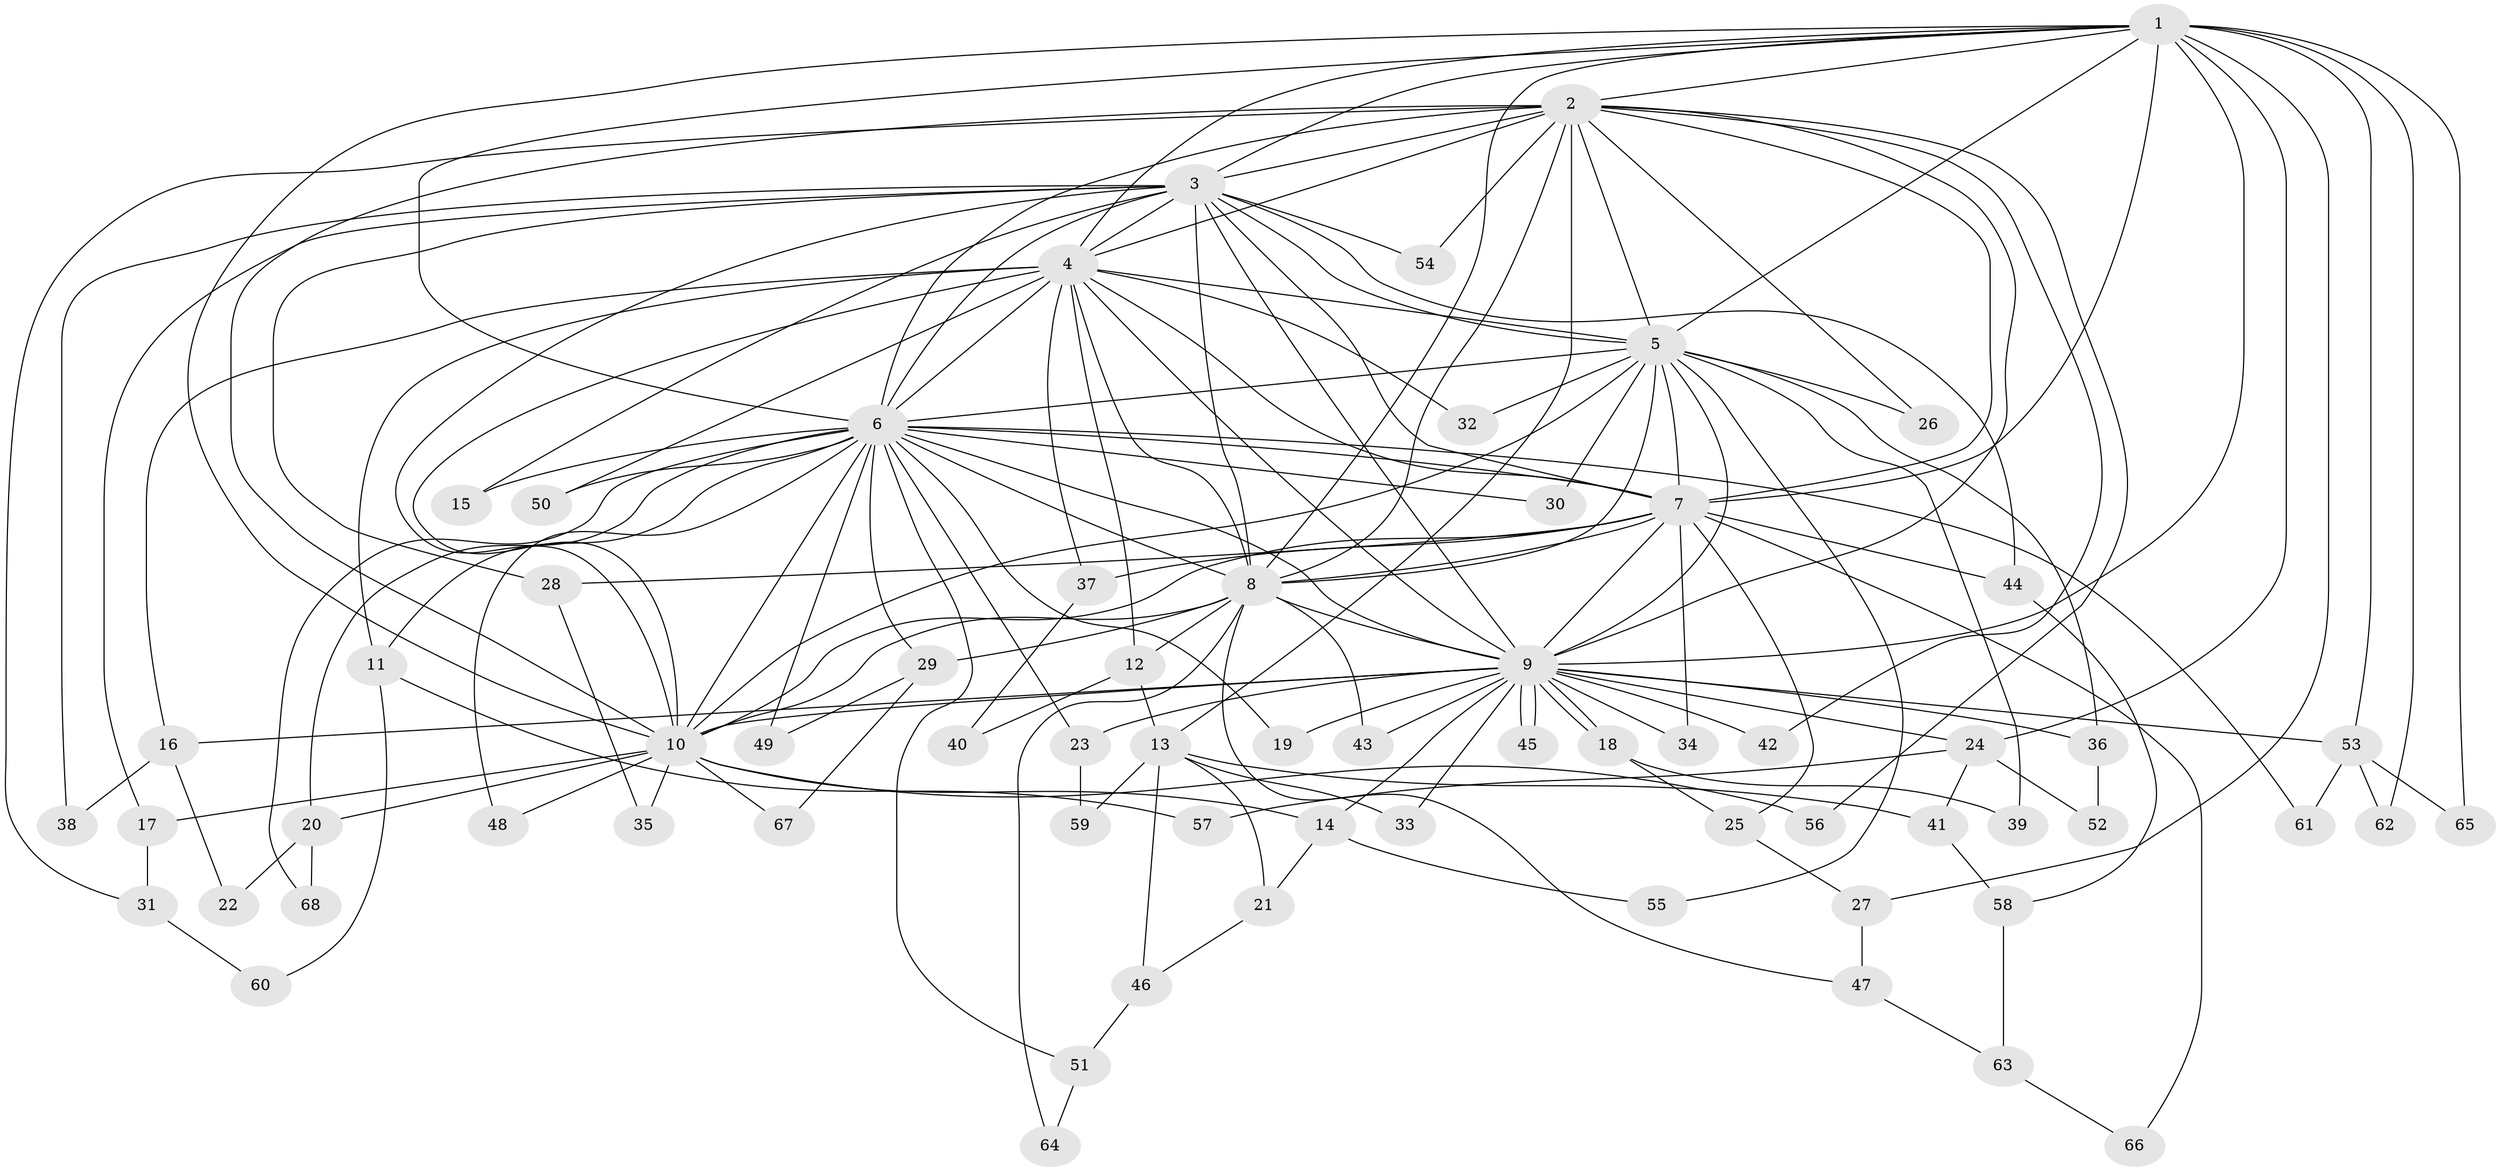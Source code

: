 // Generated by graph-tools (version 1.1) at 2025/14/03/09/25 04:14:18]
// undirected, 68 vertices, 161 edges
graph export_dot {
graph [start="1"]
  node [color=gray90,style=filled];
  1;
  2;
  3;
  4;
  5;
  6;
  7;
  8;
  9;
  10;
  11;
  12;
  13;
  14;
  15;
  16;
  17;
  18;
  19;
  20;
  21;
  22;
  23;
  24;
  25;
  26;
  27;
  28;
  29;
  30;
  31;
  32;
  33;
  34;
  35;
  36;
  37;
  38;
  39;
  40;
  41;
  42;
  43;
  44;
  45;
  46;
  47;
  48;
  49;
  50;
  51;
  52;
  53;
  54;
  55;
  56;
  57;
  58;
  59;
  60;
  61;
  62;
  63;
  64;
  65;
  66;
  67;
  68;
  1 -- 2;
  1 -- 3;
  1 -- 4;
  1 -- 5;
  1 -- 6;
  1 -- 7;
  1 -- 8;
  1 -- 9;
  1 -- 10;
  1 -- 24;
  1 -- 27;
  1 -- 53;
  1 -- 62;
  1 -- 65;
  2 -- 3;
  2 -- 4;
  2 -- 5;
  2 -- 6;
  2 -- 7;
  2 -- 8;
  2 -- 9;
  2 -- 10;
  2 -- 13;
  2 -- 26;
  2 -- 31;
  2 -- 42;
  2 -- 54;
  2 -- 56;
  3 -- 4;
  3 -- 5;
  3 -- 6;
  3 -- 7;
  3 -- 8;
  3 -- 9;
  3 -- 10;
  3 -- 15;
  3 -- 17;
  3 -- 28;
  3 -- 38;
  3 -- 44;
  3 -- 54;
  4 -- 5;
  4 -- 6;
  4 -- 7;
  4 -- 8;
  4 -- 9;
  4 -- 10;
  4 -- 11;
  4 -- 12;
  4 -- 16;
  4 -- 32;
  4 -- 37;
  4 -- 50;
  5 -- 6;
  5 -- 7;
  5 -- 8;
  5 -- 9;
  5 -- 10;
  5 -- 26;
  5 -- 30;
  5 -- 32;
  5 -- 36;
  5 -- 39;
  5 -- 55;
  6 -- 7;
  6 -- 8;
  6 -- 9;
  6 -- 10;
  6 -- 11;
  6 -- 15;
  6 -- 19;
  6 -- 20;
  6 -- 23;
  6 -- 29;
  6 -- 30;
  6 -- 48;
  6 -- 49;
  6 -- 50;
  6 -- 51;
  6 -- 61;
  6 -- 68;
  7 -- 8;
  7 -- 9;
  7 -- 10;
  7 -- 25;
  7 -- 28;
  7 -- 34;
  7 -- 37;
  7 -- 44;
  7 -- 66;
  8 -- 9;
  8 -- 10;
  8 -- 12;
  8 -- 29;
  8 -- 43;
  8 -- 47;
  8 -- 64;
  9 -- 10;
  9 -- 14;
  9 -- 16;
  9 -- 18;
  9 -- 18;
  9 -- 19;
  9 -- 23;
  9 -- 24;
  9 -- 33;
  9 -- 34;
  9 -- 36;
  9 -- 42;
  9 -- 43;
  9 -- 45;
  9 -- 45;
  9 -- 53;
  10 -- 14;
  10 -- 17;
  10 -- 20;
  10 -- 35;
  10 -- 48;
  10 -- 56;
  10 -- 67;
  11 -- 57;
  11 -- 60;
  12 -- 13;
  12 -- 40;
  13 -- 21;
  13 -- 33;
  13 -- 41;
  13 -- 46;
  13 -- 59;
  14 -- 21;
  14 -- 55;
  16 -- 22;
  16 -- 38;
  17 -- 31;
  18 -- 25;
  18 -- 39;
  20 -- 22;
  20 -- 68;
  21 -- 46;
  23 -- 59;
  24 -- 41;
  24 -- 52;
  24 -- 57;
  25 -- 27;
  27 -- 47;
  28 -- 35;
  29 -- 49;
  29 -- 67;
  31 -- 60;
  36 -- 52;
  37 -- 40;
  41 -- 58;
  44 -- 58;
  46 -- 51;
  47 -- 63;
  51 -- 64;
  53 -- 61;
  53 -- 62;
  53 -- 65;
  58 -- 63;
  63 -- 66;
}
